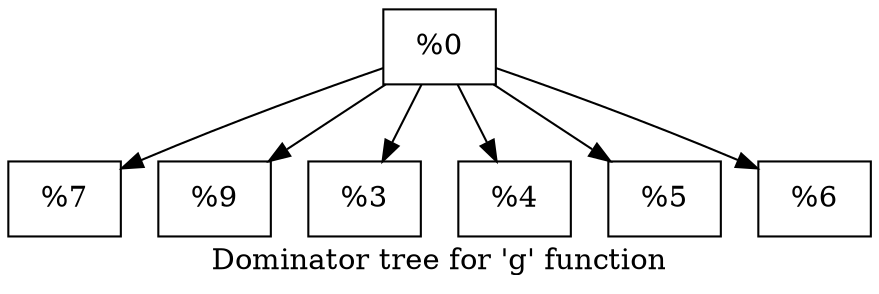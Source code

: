 digraph "Dominator tree for 'g' function" {
	label="Dominator tree for 'g' function";

	Node0x23b42f0 [shape=record,label="{%0}"];
	Node0x23b42f0 -> Node0x23b4370;
	Node0x23b42f0 -> Node0x23a9370;
	Node0x23b42f0 -> Node0x23b3930;
	Node0x23b42f0 -> Node0x23b3d80;
	Node0x23b42f0 -> Node0x23b3dc0;
	Node0x23b42f0 -> Node0x23b3e00;
	Node0x23b4370 [shape=record,label="{%7}"];
	Node0x23a9370 [shape=record,label="{%9}"];
	Node0x23b3930 [shape=record,label="{%3}"];
	Node0x23b3d80 [shape=record,label="{%4}"];
	Node0x23b3dc0 [shape=record,label="{%5}"];
	Node0x23b3e00 [shape=record,label="{%6}"];
}
